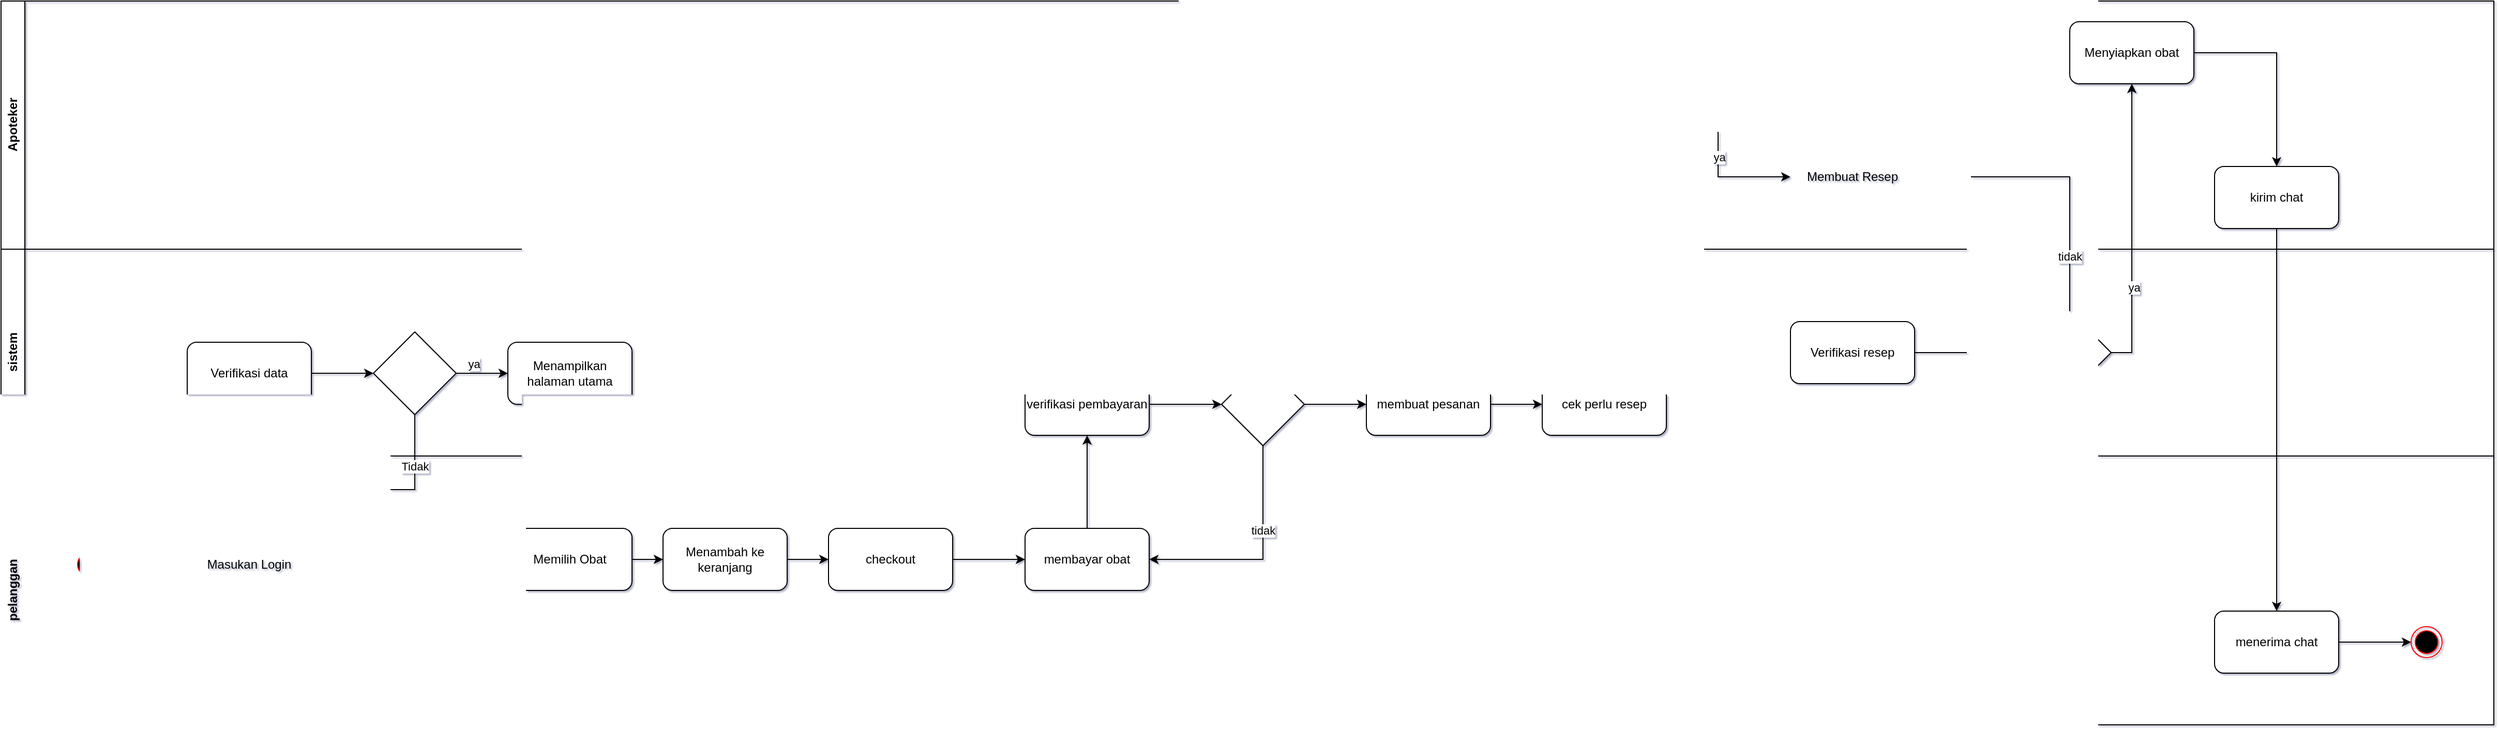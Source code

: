 <mxfile version="27.1.4">
  <diagram name="Halaman-1" id="bVLyUuUw7Kww1w1kh6-Q">
    <mxGraphModel dx="5903" dy="4418" grid="1" gridSize="10" guides="1" tooltips="1" connect="1" arrows="1" fold="1" page="1" pageScale="1" pageWidth="827" pageHeight="1169" background="#ffffff" math="0" shadow="1">
      <root>
        <mxCell id="0" />
        <mxCell id="1" parent="0" />
        <mxCell id="MeNMdqeQsRxh8a8_Zaiz-1" value="Apoteker" style="swimlane;horizontal=0;whiteSpace=wrap;html=1;" vertex="1" parent="1">
          <mxGeometry x="80" y="-300" width="2410" height="240" as="geometry" />
        </mxCell>
        <mxCell id="MeNMdqeQsRxh8a8_Zaiz-2" value="Membuat Resep" style="rounded=1;whiteSpace=wrap;html=1;" vertex="1" parent="MeNMdqeQsRxh8a8_Zaiz-1">
          <mxGeometry x="1730" y="140" width="120" height="60" as="geometry" />
        </mxCell>
        <mxCell id="MeNMdqeQsRxh8a8_Zaiz-3" value="Menyiapkan obat" style="rounded=1;whiteSpace=wrap;html=1;" vertex="1" parent="MeNMdqeQsRxh8a8_Zaiz-1">
          <mxGeometry x="2000" y="20" width="120" height="60" as="geometry" />
        </mxCell>
        <mxCell id="MeNMdqeQsRxh8a8_Zaiz-4" value="sistem" style="swimlane;horizontal=0;whiteSpace=wrap;html=1;" vertex="1" parent="1">
          <mxGeometry x="80" y="-60" width="2410" height="200" as="geometry" />
        </mxCell>
        <mxCell id="MeNMdqeQsRxh8a8_Zaiz-5" style="edgeStyle=orthogonalEdgeStyle;rounded=0;orthogonalLoop=1;jettySize=auto;html=1;exitX=1;exitY=0.5;exitDx=0;exitDy=0;entryX=0;entryY=0.5;entryDx=0;entryDy=0;" edge="1" parent="MeNMdqeQsRxh8a8_Zaiz-4" source="MeNMdqeQsRxh8a8_Zaiz-7" target="MeNMdqeQsRxh8a8_Zaiz-9">
          <mxGeometry relative="1" as="geometry" />
        </mxCell>
        <mxCell id="MeNMdqeQsRxh8a8_Zaiz-6" value="ya" style="edgeLabel;html=1;align=center;verticalAlign=middle;resizable=0;points=[];" vertex="1" connectable="0" parent="MeNMdqeQsRxh8a8_Zaiz-5">
          <mxGeometry x="-0.35" y="9" relative="1" as="geometry">
            <mxPoint as="offset" />
          </mxGeometry>
        </mxCell>
        <mxCell id="MeNMdqeQsRxh8a8_Zaiz-7" value="" style="rhombus;whiteSpace=wrap;html=1;" vertex="1" parent="MeNMdqeQsRxh8a8_Zaiz-4">
          <mxGeometry x="360" y="80" width="80" height="80" as="geometry" />
        </mxCell>
        <mxCell id="MeNMdqeQsRxh8a8_Zaiz-8" style="edgeStyle=orthogonalEdgeStyle;rounded=0;orthogonalLoop=1;jettySize=auto;html=1;exitX=0.5;exitY=1;exitDx=0;exitDy=0;" edge="1" parent="MeNMdqeQsRxh8a8_Zaiz-4" source="MeNMdqeQsRxh8a8_Zaiz-9">
          <mxGeometry relative="1" as="geometry">
            <mxPoint x="550" y="270" as="targetPoint" />
          </mxGeometry>
        </mxCell>
        <mxCell id="MeNMdqeQsRxh8a8_Zaiz-9" value="Menampilkan halaman utama" style="rounded=1;whiteSpace=wrap;html=1;" vertex="1" parent="MeNMdqeQsRxh8a8_Zaiz-4">
          <mxGeometry x="490" y="90" width="120" height="60" as="geometry" />
        </mxCell>
        <mxCell id="MeNMdqeQsRxh8a8_Zaiz-10" style="edgeStyle=orthogonalEdgeStyle;rounded=0;orthogonalLoop=1;jettySize=auto;html=1;exitX=1;exitY=0.5;exitDx=0;exitDy=0;entryX=0;entryY=0.5;entryDx=0;entryDy=0;" edge="1" parent="MeNMdqeQsRxh8a8_Zaiz-4" source="MeNMdqeQsRxh8a8_Zaiz-11" target="MeNMdqeQsRxh8a8_Zaiz-7">
          <mxGeometry relative="1" as="geometry" />
        </mxCell>
        <mxCell id="MeNMdqeQsRxh8a8_Zaiz-11" value="Verifikasi data" style="rounded=1;whiteSpace=wrap;html=1;" vertex="1" parent="MeNMdqeQsRxh8a8_Zaiz-4">
          <mxGeometry x="180" y="90" width="120" height="60" as="geometry" />
        </mxCell>
        <mxCell id="MeNMdqeQsRxh8a8_Zaiz-12" value="" style="rhombus;whiteSpace=wrap;html=1;" vertex="1" parent="MeNMdqeQsRxh8a8_Zaiz-4">
          <mxGeometry x="1960" y="60" width="80" height="80" as="geometry" />
        </mxCell>
        <mxCell id="MeNMdqeQsRxh8a8_Zaiz-13" style="edgeStyle=orthogonalEdgeStyle;rounded=0;orthogonalLoop=1;jettySize=auto;html=1;exitX=1;exitY=0.5;exitDx=0;exitDy=0;entryX=0;entryY=0.5;entryDx=0;entryDy=0;" edge="1" parent="MeNMdqeQsRxh8a8_Zaiz-4" source="MeNMdqeQsRxh8a8_Zaiz-14" target="MeNMdqeQsRxh8a8_Zaiz-12">
          <mxGeometry relative="1" as="geometry" />
        </mxCell>
        <mxCell id="MeNMdqeQsRxh8a8_Zaiz-14" value="Verifikasi resep" style="rounded=1;whiteSpace=wrap;html=1;" vertex="1" parent="MeNMdqeQsRxh8a8_Zaiz-4">
          <mxGeometry x="1730" y="70" width="120" height="60" as="geometry" />
        </mxCell>
        <mxCell id="MeNMdqeQsRxh8a8_Zaiz-15" style="edgeStyle=orthogonalEdgeStyle;rounded=0;orthogonalLoop=1;jettySize=auto;html=1;exitX=1;exitY=0.5;exitDx=0;exitDy=0;entryX=0;entryY=0.5;entryDx=0;entryDy=0;" edge="1" parent="1" source="MeNMdqeQsRxh8a8_Zaiz-18" target="MeNMdqeQsRxh8a8_Zaiz-2">
          <mxGeometry relative="1" as="geometry" />
        </mxCell>
        <mxCell id="MeNMdqeQsRxh8a8_Zaiz-16" value="ya" style="edgeLabel;html=1;align=center;verticalAlign=middle;resizable=0;points=[];" vertex="1" connectable="0" parent="MeNMdqeQsRxh8a8_Zaiz-15">
          <mxGeometry x="0.113" y="1" relative="1" as="geometry">
            <mxPoint y="-1" as="offset" />
          </mxGeometry>
        </mxCell>
        <mxCell id="MeNMdqeQsRxh8a8_Zaiz-17" style="edgeStyle=orthogonalEdgeStyle;rounded=0;orthogonalLoop=1;jettySize=auto;html=1;exitX=0.5;exitY=0;exitDx=0;exitDy=0;entryX=0;entryY=0.5;entryDx=0;entryDy=0;" edge="1" parent="1" source="MeNMdqeQsRxh8a8_Zaiz-18" target="MeNMdqeQsRxh8a8_Zaiz-3">
          <mxGeometry relative="1" as="geometry" />
        </mxCell>
        <mxCell id="MeNMdqeQsRxh8a8_Zaiz-18" value="" style="rhombus;whiteSpace=wrap;html=1;" vertex="1" parent="1">
          <mxGeometry x="1590" y="-230" width="80" height="80" as="geometry" />
        </mxCell>
        <mxCell id="MeNMdqeQsRxh8a8_Zaiz-19" style="edgeStyle=orthogonalEdgeStyle;rounded=0;orthogonalLoop=1;jettySize=auto;html=1;exitX=0.5;exitY=0;exitDx=0;exitDy=0;entryX=0.5;entryY=1;entryDx=0;entryDy=0;" edge="1" parent="1" target="MeNMdqeQsRxh8a8_Zaiz-11">
          <mxGeometry relative="1" as="geometry">
            <mxPoint x="320" y="215" as="sourcePoint" />
          </mxGeometry>
        </mxCell>
        <mxCell id="MeNMdqeQsRxh8a8_Zaiz-20" style="edgeStyle=orthogonalEdgeStyle;rounded=0;orthogonalLoop=1;jettySize=auto;html=1;exitX=0.5;exitY=1;exitDx=0;exitDy=0;entryX=1;entryY=0.5;entryDx=0;entryDy=0;" edge="1" parent="1" source="MeNMdqeQsRxh8a8_Zaiz-7">
          <mxGeometry relative="1" as="geometry">
            <mxPoint x="380" y="245" as="targetPoint" />
          </mxGeometry>
        </mxCell>
        <mxCell id="MeNMdqeQsRxh8a8_Zaiz-21" value="Tidak" style="edgeLabel;html=1;align=center;verticalAlign=middle;resizable=0;points=[];" vertex="1" connectable="0" parent="MeNMdqeQsRxh8a8_Zaiz-20">
          <mxGeometry x="-0.592" relative="1" as="geometry">
            <mxPoint as="offset" />
          </mxGeometry>
        </mxCell>
        <mxCell id="MeNMdqeQsRxh8a8_Zaiz-22" value="pelanggan" style="swimlane;horizontal=0;whiteSpace=wrap;html=1;" vertex="1" parent="1">
          <mxGeometry x="80" y="140" width="2410" height="260" as="geometry" />
        </mxCell>
        <mxCell id="MeNMdqeQsRxh8a8_Zaiz-23" value="" style="ellipse;html=1;shape=startState;fillColor=#000000;strokeColor=#ff0000;" vertex="1" parent="MeNMdqeQsRxh8a8_Zaiz-22">
          <mxGeometry x="70" y="90" width="30" height="30" as="geometry" />
        </mxCell>
        <mxCell id="MeNMdqeQsRxh8a8_Zaiz-24" value="" style="edgeStyle=orthogonalEdgeStyle;html=1;verticalAlign=bottom;endArrow=open;endSize=8;strokeColor=#ff0000;rounded=0;" edge="1" parent="MeNMdqeQsRxh8a8_Zaiz-22" source="MeNMdqeQsRxh8a8_Zaiz-23">
          <mxGeometry relative="1" as="geometry">
            <mxPoint x="180" y="105" as="targetPoint" />
          </mxGeometry>
        </mxCell>
        <mxCell id="MeNMdqeQsRxh8a8_Zaiz-25" value="Masukan Login" style="rounded=1;whiteSpace=wrap;html=1;" vertex="1" parent="MeNMdqeQsRxh8a8_Zaiz-22">
          <mxGeometry x="180" y="75" width="120" height="60" as="geometry" />
        </mxCell>
        <mxCell id="MeNMdqeQsRxh8a8_Zaiz-26" style="edgeStyle=orthogonalEdgeStyle;rounded=0;orthogonalLoop=1;jettySize=auto;html=1;exitX=1;exitY=0.5;exitDx=0;exitDy=0;entryX=0;entryY=0.5;entryDx=0;entryDy=0;" edge="1" parent="MeNMdqeQsRxh8a8_Zaiz-22" source="MeNMdqeQsRxh8a8_Zaiz-27" target="MeNMdqeQsRxh8a8_Zaiz-29">
          <mxGeometry relative="1" as="geometry" />
        </mxCell>
        <mxCell id="MeNMdqeQsRxh8a8_Zaiz-27" value="Memilih Obat" style="rounded=1;whiteSpace=wrap;html=1;" vertex="1" parent="MeNMdqeQsRxh8a8_Zaiz-22">
          <mxGeometry x="490" y="70" width="120" height="60" as="geometry" />
        </mxCell>
        <mxCell id="MeNMdqeQsRxh8a8_Zaiz-28" style="edgeStyle=orthogonalEdgeStyle;rounded=0;orthogonalLoop=1;jettySize=auto;html=1;exitX=1;exitY=0.5;exitDx=0;exitDy=0;entryX=0;entryY=0.5;entryDx=0;entryDy=0;" edge="1" parent="MeNMdqeQsRxh8a8_Zaiz-22" source="MeNMdqeQsRxh8a8_Zaiz-29" target="MeNMdqeQsRxh8a8_Zaiz-31">
          <mxGeometry relative="1" as="geometry" />
        </mxCell>
        <mxCell id="MeNMdqeQsRxh8a8_Zaiz-29" value="Menambah ke keranjang" style="rounded=1;whiteSpace=wrap;html=1;" vertex="1" parent="MeNMdqeQsRxh8a8_Zaiz-22">
          <mxGeometry x="640" y="70" width="120" height="60" as="geometry" />
        </mxCell>
        <mxCell id="MeNMdqeQsRxh8a8_Zaiz-30" style="edgeStyle=orthogonalEdgeStyle;rounded=0;orthogonalLoop=1;jettySize=auto;html=1;exitX=1;exitY=0.5;exitDx=0;exitDy=0;entryX=0;entryY=0.5;entryDx=0;entryDy=0;" edge="1" parent="MeNMdqeQsRxh8a8_Zaiz-22" source="MeNMdqeQsRxh8a8_Zaiz-31" target="MeNMdqeQsRxh8a8_Zaiz-32">
          <mxGeometry relative="1" as="geometry" />
        </mxCell>
        <mxCell id="MeNMdqeQsRxh8a8_Zaiz-31" value="checkout" style="rounded=1;whiteSpace=wrap;html=1;" vertex="1" parent="MeNMdqeQsRxh8a8_Zaiz-22">
          <mxGeometry x="800" y="70" width="120" height="60" as="geometry" />
        </mxCell>
        <mxCell id="MeNMdqeQsRxh8a8_Zaiz-32" value="membayar obat" style="rounded=1;whiteSpace=wrap;html=1;" vertex="1" parent="MeNMdqeQsRxh8a8_Zaiz-22">
          <mxGeometry x="990" y="70" width="120" height="60" as="geometry" />
        </mxCell>
        <mxCell id="MeNMdqeQsRxh8a8_Zaiz-33" value="" style="edgeStyle=orthogonalEdgeStyle;rounded=0;orthogonalLoop=1;jettySize=auto;html=1;exitX=0.5;exitY=0;exitDx=0;exitDy=0;" edge="1" parent="MeNMdqeQsRxh8a8_Zaiz-22" source="MeNMdqeQsRxh8a8_Zaiz-32" target="MeNMdqeQsRxh8a8_Zaiz-34">
          <mxGeometry relative="1" as="geometry">
            <mxPoint x="1090.333" y="450" as="targetPoint" />
            <mxPoint x="1090" y="550" as="sourcePoint" />
          </mxGeometry>
        </mxCell>
        <mxCell id="MeNMdqeQsRxh8a8_Zaiz-34" value="verifikasi pembayaran" style="rounded=1;whiteSpace=wrap;html=1;" vertex="1" parent="MeNMdqeQsRxh8a8_Zaiz-22">
          <mxGeometry x="990" y="-80" width="120" height="60" as="geometry" />
        </mxCell>
        <mxCell id="MeNMdqeQsRxh8a8_Zaiz-35" style="edgeStyle=orthogonalEdgeStyle;rounded=0;orthogonalLoop=1;jettySize=auto;html=1;exitX=0.5;exitY=1;exitDx=0;exitDy=0;entryX=1;entryY=0.5;entryDx=0;entryDy=0;" edge="1" parent="1" source="MeNMdqeQsRxh8a8_Zaiz-38" target="MeNMdqeQsRxh8a8_Zaiz-32">
          <mxGeometry relative="1" as="geometry" />
        </mxCell>
        <mxCell id="MeNMdqeQsRxh8a8_Zaiz-36" value="tidak" style="edgeLabel;html=1;align=center;verticalAlign=middle;resizable=0;points=[];" vertex="1" connectable="0" parent="MeNMdqeQsRxh8a8_Zaiz-35">
          <mxGeometry x="-0.255" relative="1" as="geometry">
            <mxPoint as="offset" />
          </mxGeometry>
        </mxCell>
        <mxCell id="MeNMdqeQsRxh8a8_Zaiz-37" style="edgeStyle=orthogonalEdgeStyle;rounded=0;orthogonalLoop=1;jettySize=auto;html=1;exitX=1;exitY=0.5;exitDx=0;exitDy=0;entryX=0;entryY=0.5;entryDx=0;entryDy=0;" edge="1" parent="1" source="MeNMdqeQsRxh8a8_Zaiz-38" target="MeNMdqeQsRxh8a8_Zaiz-41">
          <mxGeometry relative="1" as="geometry" />
        </mxCell>
        <mxCell id="MeNMdqeQsRxh8a8_Zaiz-38" value="" style="rhombus;whiteSpace=wrap;html=1;" vertex="1" parent="1">
          <mxGeometry x="1260" y="50" width="80" height="80" as="geometry" />
        </mxCell>
        <mxCell id="MeNMdqeQsRxh8a8_Zaiz-39" style="edgeStyle=orthogonalEdgeStyle;rounded=0;orthogonalLoop=1;jettySize=auto;html=1;exitX=1;exitY=0.5;exitDx=0;exitDy=0;entryX=0;entryY=0.5;entryDx=0;entryDy=0;" edge="1" parent="1" source="MeNMdqeQsRxh8a8_Zaiz-34" target="MeNMdqeQsRxh8a8_Zaiz-38">
          <mxGeometry relative="1" as="geometry" />
        </mxCell>
        <mxCell id="MeNMdqeQsRxh8a8_Zaiz-40" style="edgeStyle=orthogonalEdgeStyle;rounded=0;orthogonalLoop=1;jettySize=auto;html=1;exitX=1;exitY=0.5;exitDx=0;exitDy=0;entryX=0;entryY=0.5;entryDx=0;entryDy=0;" edge="1" parent="1" source="MeNMdqeQsRxh8a8_Zaiz-41" target="MeNMdqeQsRxh8a8_Zaiz-43">
          <mxGeometry relative="1" as="geometry" />
        </mxCell>
        <mxCell id="MeNMdqeQsRxh8a8_Zaiz-41" value="membuat pesanan" style="rounded=1;whiteSpace=wrap;html=1;" vertex="1" parent="1">
          <mxGeometry x="1400" y="60" width="120" height="60" as="geometry" />
        </mxCell>
        <mxCell id="MeNMdqeQsRxh8a8_Zaiz-42" style="edgeStyle=orthogonalEdgeStyle;rounded=0;orthogonalLoop=1;jettySize=auto;html=1;exitX=0.5;exitY=0;exitDx=0;exitDy=0;entryX=0.5;entryY=1;entryDx=0;entryDy=0;" edge="1" parent="1" source="MeNMdqeQsRxh8a8_Zaiz-43" target="MeNMdqeQsRxh8a8_Zaiz-18">
          <mxGeometry relative="1" as="geometry" />
        </mxCell>
        <mxCell id="MeNMdqeQsRxh8a8_Zaiz-43" value="cek perlu resep" style="rounded=1;whiteSpace=wrap;html=1;" vertex="1" parent="1">
          <mxGeometry x="1570" y="60" width="120" height="60" as="geometry" />
        </mxCell>
        <mxCell id="MeNMdqeQsRxh8a8_Zaiz-44" style="edgeStyle=orthogonalEdgeStyle;rounded=0;orthogonalLoop=1;jettySize=auto;html=1;exitX=1;exitY=0.5;exitDx=0;exitDy=0;entryX=0.5;entryY=0;entryDx=0;entryDy=0;" edge="1" parent="1" source="MeNMdqeQsRxh8a8_Zaiz-3" target="MeNMdqeQsRxh8a8_Zaiz-46">
          <mxGeometry relative="1" as="geometry" />
        </mxCell>
        <mxCell id="MeNMdqeQsRxh8a8_Zaiz-45" style="edgeStyle=orthogonalEdgeStyle;rounded=0;orthogonalLoop=1;jettySize=auto;html=1;exitX=0.5;exitY=1;exitDx=0;exitDy=0;" edge="1" parent="1" source="MeNMdqeQsRxh8a8_Zaiz-46" target="MeNMdqeQsRxh8a8_Zaiz-48">
          <mxGeometry relative="1" as="geometry" />
        </mxCell>
        <mxCell id="MeNMdqeQsRxh8a8_Zaiz-46" value="kirim chat" style="rounded=1;whiteSpace=wrap;html=1;" vertex="1" parent="1">
          <mxGeometry x="2220" y="-140" width="120" height="60" as="geometry" />
        </mxCell>
        <mxCell id="MeNMdqeQsRxh8a8_Zaiz-47" style="edgeStyle=orthogonalEdgeStyle;rounded=0;orthogonalLoop=1;jettySize=auto;html=1;exitX=1;exitY=0.5;exitDx=0;exitDy=0;entryX=0;entryY=0.5;entryDx=0;entryDy=0;" edge="1" parent="1" source="MeNMdqeQsRxh8a8_Zaiz-48" target="MeNMdqeQsRxh8a8_Zaiz-49">
          <mxGeometry relative="1" as="geometry" />
        </mxCell>
        <mxCell id="MeNMdqeQsRxh8a8_Zaiz-48" value="menerima chat" style="rounded=1;whiteSpace=wrap;html=1;" vertex="1" parent="1">
          <mxGeometry x="2220" y="290" width="120" height="60" as="geometry" />
        </mxCell>
        <mxCell id="MeNMdqeQsRxh8a8_Zaiz-49" value="" style="ellipse;html=1;shape=endState;fillColor=#000000;strokeColor=#ff0000;" vertex="1" parent="1">
          <mxGeometry x="2410" y="305" width="30" height="30" as="geometry" />
        </mxCell>
        <mxCell id="MeNMdqeQsRxh8a8_Zaiz-50" style="edgeStyle=orthogonalEdgeStyle;rounded=0;orthogonalLoop=1;jettySize=auto;html=1;exitX=0.5;exitY=1;exitDx=0;exitDy=0;entryX=0.5;entryY=0;entryDx=0;entryDy=0;" edge="1" parent="1" source="MeNMdqeQsRxh8a8_Zaiz-2" target="MeNMdqeQsRxh8a8_Zaiz-14">
          <mxGeometry relative="1" as="geometry" />
        </mxCell>
        <mxCell id="MeNMdqeQsRxh8a8_Zaiz-51" style="edgeStyle=orthogonalEdgeStyle;rounded=0;orthogonalLoop=1;jettySize=auto;html=1;exitX=0.5;exitY=0;exitDx=0;exitDy=0;entryX=1;entryY=0.5;entryDx=0;entryDy=0;" edge="1" parent="1" source="MeNMdqeQsRxh8a8_Zaiz-12" target="MeNMdqeQsRxh8a8_Zaiz-2">
          <mxGeometry relative="1" as="geometry" />
        </mxCell>
        <mxCell id="MeNMdqeQsRxh8a8_Zaiz-52" value="tidak" style="edgeLabel;html=1;align=center;verticalAlign=middle;resizable=0;points=[];" vertex="1" connectable="0" parent="MeNMdqeQsRxh8a8_Zaiz-51">
          <mxGeometry x="-0.621" relative="1" as="geometry">
            <mxPoint as="offset" />
          </mxGeometry>
        </mxCell>
        <mxCell id="MeNMdqeQsRxh8a8_Zaiz-53" style="edgeStyle=orthogonalEdgeStyle;rounded=0;orthogonalLoop=1;jettySize=auto;html=1;exitX=1;exitY=0.5;exitDx=0;exitDy=0;entryX=0.5;entryY=1;entryDx=0;entryDy=0;" edge="1" parent="1" source="MeNMdqeQsRxh8a8_Zaiz-12" target="MeNMdqeQsRxh8a8_Zaiz-3">
          <mxGeometry relative="1" as="geometry" />
        </mxCell>
        <mxCell id="MeNMdqeQsRxh8a8_Zaiz-54" value="ya" style="edgeLabel;html=1;align=center;verticalAlign=middle;resizable=0;points=[];" vertex="1" connectable="0" parent="MeNMdqeQsRxh8a8_Zaiz-53">
          <mxGeometry x="-0.402" y="-2" relative="1" as="geometry">
            <mxPoint as="offset" />
          </mxGeometry>
        </mxCell>
      </root>
    </mxGraphModel>
  </diagram>
</mxfile>
